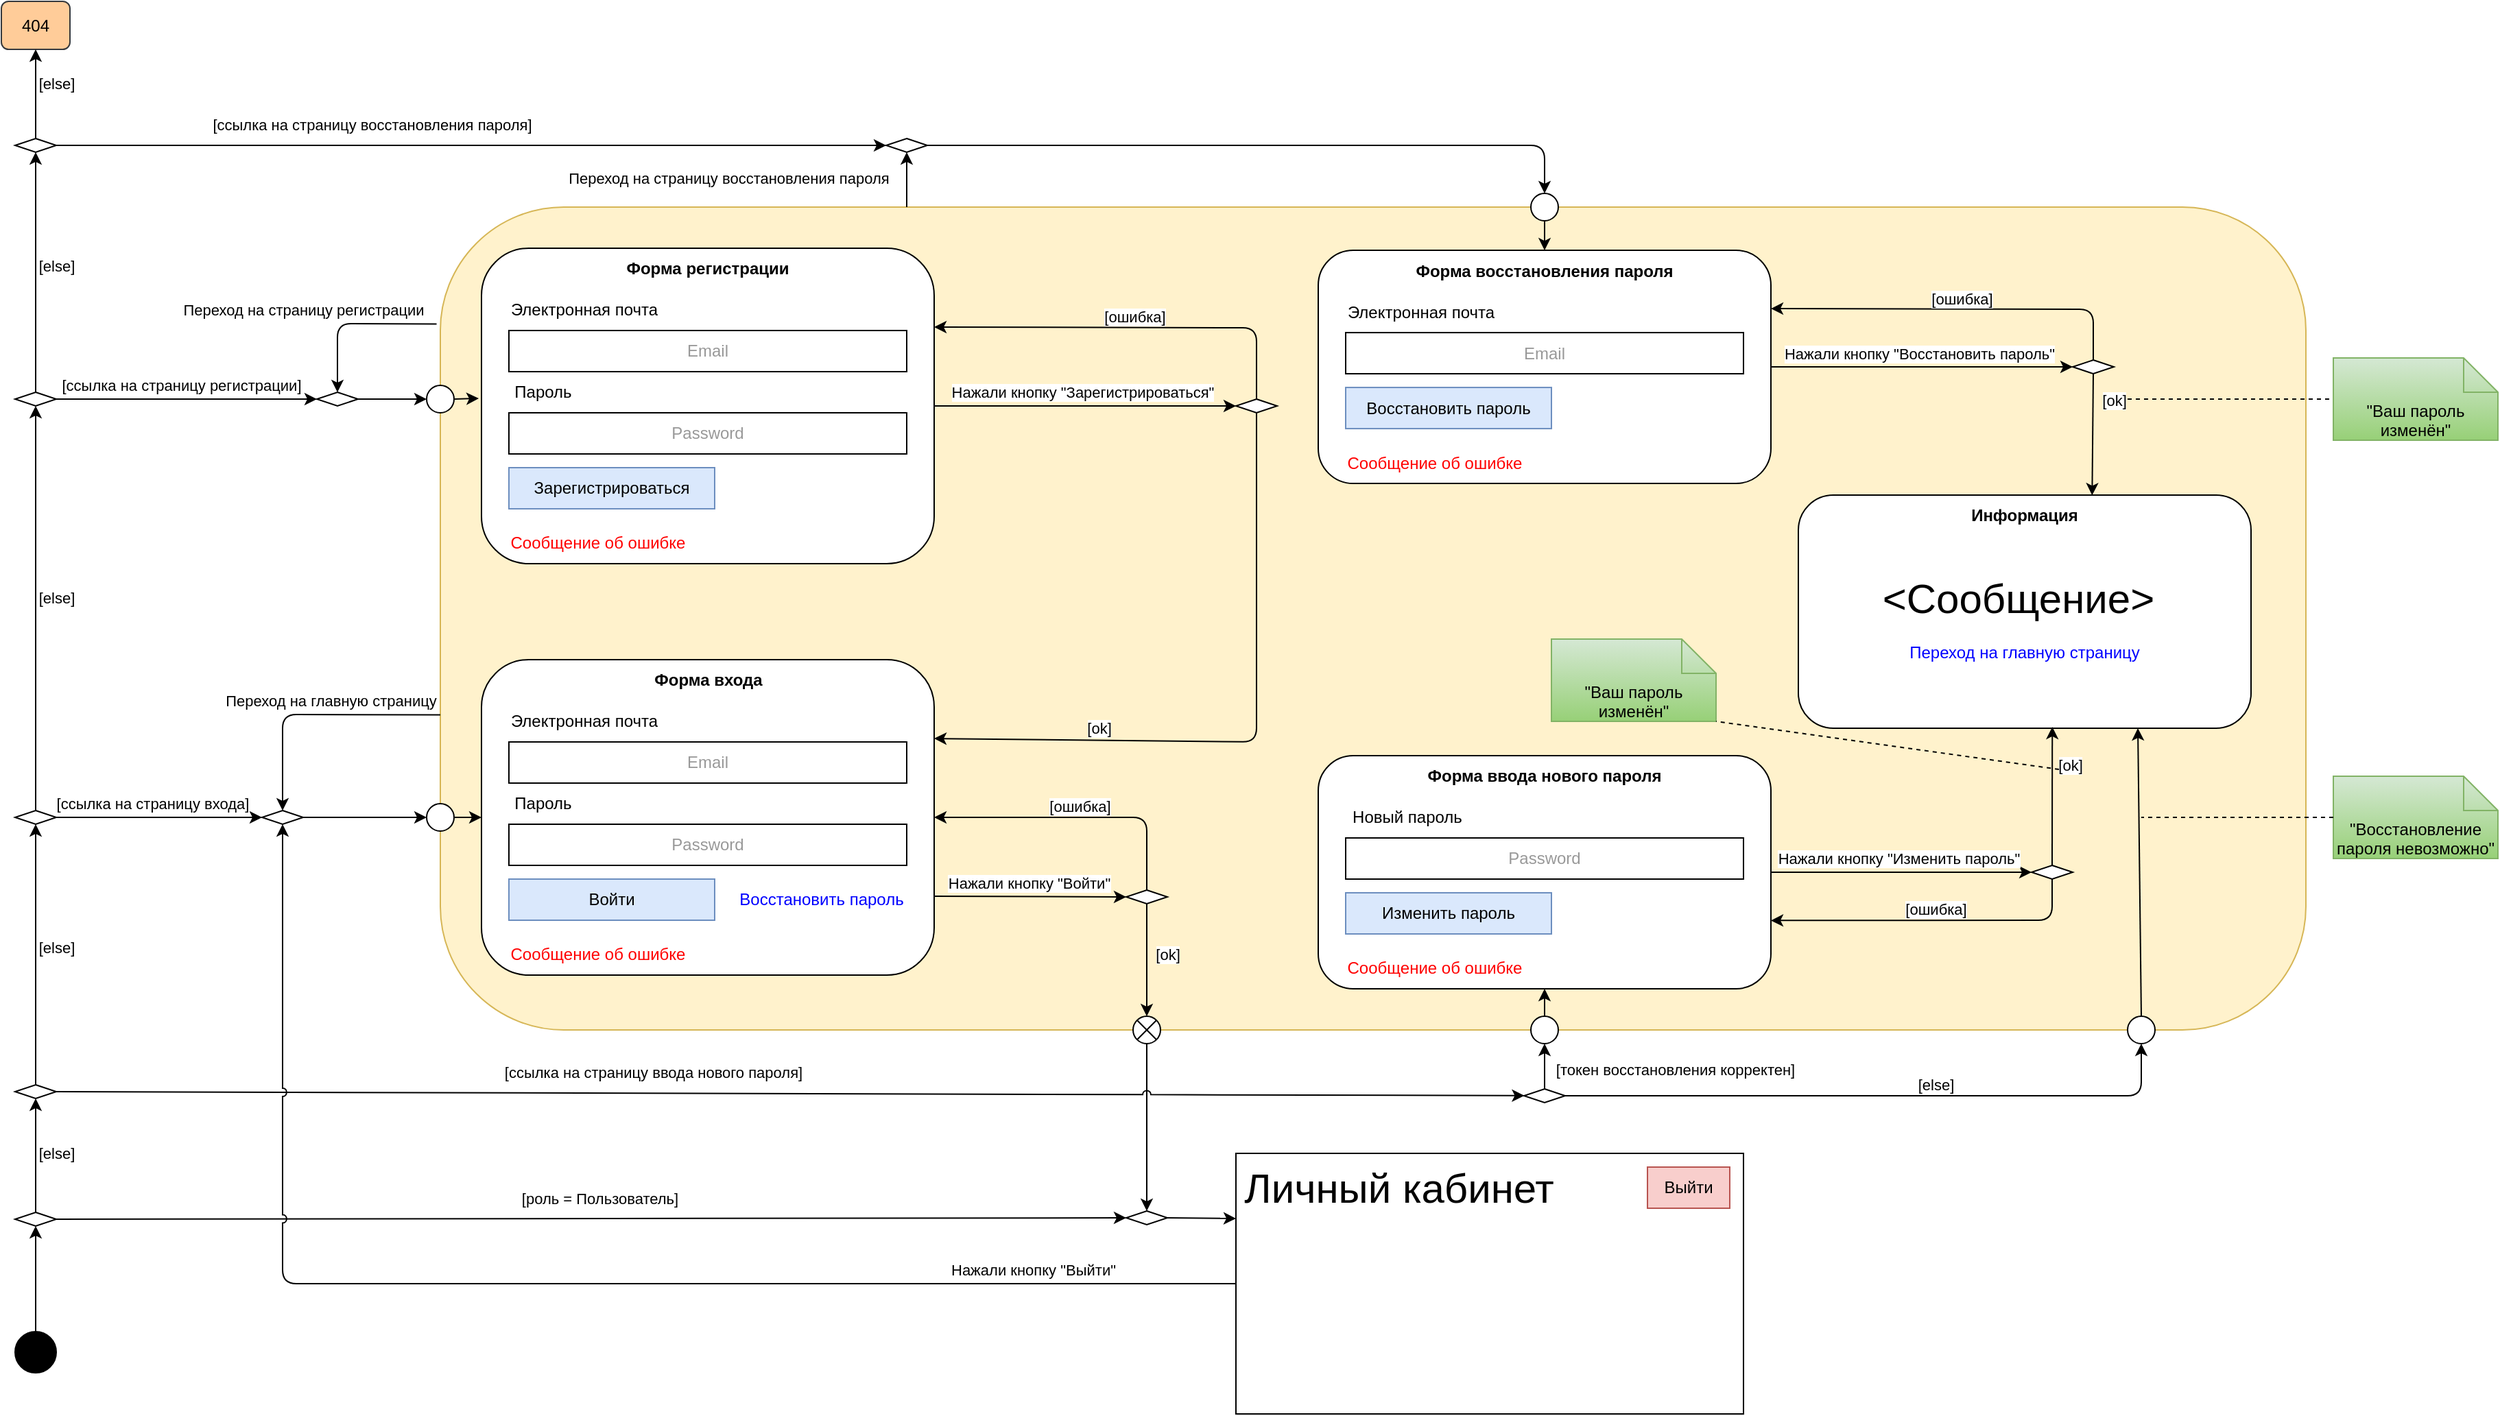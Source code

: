 <mxfile version="23.0.2" type="device">
  <diagram name="Страница — 1" id="lwFxoNZVOsWcV77fsAZV">
    <mxGraphModel dx="2112" dy="866" grid="1" gridSize="10" guides="1" tooltips="1" connect="1" arrows="1" fold="1" page="1" pageScale="1" pageWidth="827" pageHeight="1169" math="0" shadow="0">
      <root>
        <mxCell id="0" />
        <mxCell id="1" parent="0" />
        <mxCell id="IgeLQids6hlCfI4V9-Eq-91" value="" style="rounded=1;whiteSpace=wrap;html=1;fillColor=#fff2cc;strokeColor=#d6b656;" parent="1" vertex="1">
          <mxGeometry x="180" y="190" width="1360" height="600" as="geometry" />
        </mxCell>
        <mxCell id="IgeLQids6hlCfI4V9-Eq-2" value="" style="rounded=1;whiteSpace=wrap;html=1;" parent="1" vertex="1">
          <mxGeometry x="210" y="220" width="330" height="230" as="geometry" />
        </mxCell>
        <mxCell id="IgeLQids6hlCfI4V9-Eq-3" value="&lt;b&gt;Форма регистрации&lt;/b&gt;" style="text;html=1;strokeColor=none;fillColor=none;align=center;verticalAlign=middle;whiteSpace=wrap;rounded=0;" parent="1" vertex="1">
          <mxGeometry x="305" y="220" width="140" height="30" as="geometry" />
        </mxCell>
        <mxCell id="IgeLQids6hlCfI4V9-Eq-5" value="Электронная почта" style="text;html=1;strokeColor=none;fillColor=none;align=center;verticalAlign=middle;whiteSpace=wrap;rounded=0;" parent="1" vertex="1">
          <mxGeometry x="230" y="250" width="110" height="30" as="geometry" />
        </mxCell>
        <mxCell id="IgeLQids6hlCfI4V9-Eq-6" value="&lt;font color=&quot;#999999&quot;&gt;Email&lt;/font&gt;" style="rounded=0;whiteSpace=wrap;html=1;" parent="1" vertex="1">
          <mxGeometry x="230" y="280" width="290" height="30" as="geometry" />
        </mxCell>
        <mxCell id="IgeLQids6hlCfI4V9-Eq-7" value="Пароль" style="text;html=1;strokeColor=none;fillColor=none;align=center;verticalAlign=middle;whiteSpace=wrap;rounded=0;" parent="1" vertex="1">
          <mxGeometry x="230" y="310" width="50" height="30" as="geometry" />
        </mxCell>
        <mxCell id="IgeLQids6hlCfI4V9-Eq-8" value="&lt;font color=&quot;#999999&quot;&gt;Password&lt;/font&gt;" style="rounded=0;whiteSpace=wrap;html=1;" parent="1" vertex="1">
          <mxGeometry x="230" y="340" width="290" height="30" as="geometry" />
        </mxCell>
        <mxCell id="IgeLQids6hlCfI4V9-Eq-9" value="Зарегистрироваться" style="rounded=0;whiteSpace=wrap;html=1;fillColor=#dae8fc;strokeColor=#6c8ebf;" parent="1" vertex="1">
          <mxGeometry x="230" y="380" width="150" height="30" as="geometry" />
        </mxCell>
        <mxCell id="IgeLQids6hlCfI4V9-Eq-10" value="&lt;font color=&quot;#ff0000&quot;&gt;Сообщение об ошибке&lt;/font&gt;" style="text;html=1;strokeColor=none;fillColor=none;align=center;verticalAlign=middle;whiteSpace=wrap;rounded=0;" parent="1" vertex="1">
          <mxGeometry x="230" y="420" width="130" height="30" as="geometry" />
        </mxCell>
        <mxCell id="IgeLQids6hlCfI4V9-Eq-11" value="" style="rounded=1;whiteSpace=wrap;html=1;" parent="1" vertex="1">
          <mxGeometry x="820" y="221.53" width="330" height="170" as="geometry" />
        </mxCell>
        <mxCell id="IgeLQids6hlCfI4V9-Eq-12" value="&lt;b&gt;Форма восстановления пароля&lt;/b&gt;" style="text;html=1;strokeColor=none;fillColor=none;align=center;verticalAlign=middle;whiteSpace=wrap;rounded=0;" parent="1" vertex="1">
          <mxGeometry x="890" y="221.53" width="190" height="30" as="geometry" />
        </mxCell>
        <mxCell id="IgeLQids6hlCfI4V9-Eq-13" value="Электронная почта" style="text;html=1;strokeColor=none;fillColor=none;align=center;verticalAlign=middle;whiteSpace=wrap;rounded=0;" parent="1" vertex="1">
          <mxGeometry x="840" y="251.53" width="110" height="30" as="geometry" />
        </mxCell>
        <mxCell id="IgeLQids6hlCfI4V9-Eq-14" value="&lt;font color=&quot;#999999&quot;&gt;Email&lt;/font&gt;" style="rounded=0;whiteSpace=wrap;html=1;" parent="1" vertex="1">
          <mxGeometry x="840" y="281.53" width="290" height="30" as="geometry" />
        </mxCell>
        <mxCell id="IgeLQids6hlCfI4V9-Eq-17" value="Восстановить пароль" style="rounded=0;whiteSpace=wrap;html=1;fillColor=#dae8fc;strokeColor=#6c8ebf;" parent="1" vertex="1">
          <mxGeometry x="840" y="321.53" width="150" height="30" as="geometry" />
        </mxCell>
        <mxCell id="IgeLQids6hlCfI4V9-Eq-18" value="&lt;font color=&quot;#ff0000&quot;&gt;Сообщение об ошибке&lt;/font&gt;" style="text;html=1;strokeColor=none;fillColor=none;align=center;verticalAlign=middle;whiteSpace=wrap;rounded=0;" parent="1" vertex="1">
          <mxGeometry x="840" y="361.53" width="130" height="30" as="geometry" />
        </mxCell>
        <mxCell id="IgeLQids6hlCfI4V9-Eq-19" value="" style="rounded=1;whiteSpace=wrap;html=1;" parent="1" vertex="1">
          <mxGeometry x="1170" y="400" width="330" height="170" as="geometry" />
        </mxCell>
        <mxCell id="IgeLQids6hlCfI4V9-Eq-20" value="&lt;b&gt;Информация&lt;/b&gt;" style="text;html=1;strokeColor=none;fillColor=none;align=center;verticalAlign=middle;whiteSpace=wrap;rounded=0;" parent="1" vertex="1">
          <mxGeometry x="1240" y="400" width="190" height="30" as="geometry" />
        </mxCell>
        <mxCell id="IgeLQids6hlCfI4V9-Eq-24" value="&lt;font color=&quot;#0000ff&quot;&gt;Переход на главную страницу&lt;/font&gt;" style="text;html=1;strokeColor=none;fillColor=none;align=center;verticalAlign=middle;whiteSpace=wrap;rounded=0;" parent="1" vertex="1">
          <mxGeometry x="1248" y="500" width="174" height="30" as="geometry" />
        </mxCell>
        <mxCell id="IgeLQids6hlCfI4V9-Eq-25" value="&lt;font style=&quot;font-size: 30px;&quot;&gt;&amp;lt;Сообщение&amp;gt;&lt;br&gt;&lt;/font&gt;" style="text;html=1;strokeColor=none;fillColor=none;align=center;verticalAlign=middle;whiteSpace=wrap;rounded=0;" parent="1" vertex="1">
          <mxGeometry x="1218" y="460" width="225" height="30" as="geometry" />
        </mxCell>
        <mxCell id="IgeLQids6hlCfI4V9-Eq-26" value="" style="rounded=1;whiteSpace=wrap;html=1;" parent="1" vertex="1">
          <mxGeometry x="820" y="590" width="330" height="170" as="geometry" />
        </mxCell>
        <mxCell id="IgeLQids6hlCfI4V9-Eq-27" value="&lt;b&gt;Форма ввода нового пароля&lt;/b&gt;" style="text;html=1;strokeColor=none;fillColor=none;align=center;verticalAlign=middle;whiteSpace=wrap;rounded=0;" parent="1" vertex="1">
          <mxGeometry x="890" y="590" width="190" height="30" as="geometry" />
        </mxCell>
        <mxCell id="IgeLQids6hlCfI4V9-Eq-28" value="Новый пароль" style="text;html=1;strokeColor=none;fillColor=none;align=center;verticalAlign=middle;whiteSpace=wrap;rounded=0;" parent="1" vertex="1">
          <mxGeometry x="840" y="620" width="90" height="30" as="geometry" />
        </mxCell>
        <mxCell id="IgeLQids6hlCfI4V9-Eq-29" value="&lt;font color=&quot;#999999&quot;&gt;Password&lt;/font&gt;" style="rounded=0;whiteSpace=wrap;html=1;" parent="1" vertex="1">
          <mxGeometry x="840" y="650" width="290" height="30" as="geometry" />
        </mxCell>
        <mxCell id="IgeLQids6hlCfI4V9-Eq-30" value="Изменить пароль" style="rounded=0;whiteSpace=wrap;html=1;fillColor=#dae8fc;strokeColor=#6c8ebf;" parent="1" vertex="1">
          <mxGeometry x="840" y="690" width="150" height="30" as="geometry" />
        </mxCell>
        <mxCell id="IgeLQids6hlCfI4V9-Eq-31" value="&lt;font color=&quot;#ff0000&quot;&gt;Сообщение об ошибке&lt;/font&gt;" style="text;html=1;strokeColor=none;fillColor=none;align=center;verticalAlign=middle;whiteSpace=wrap;rounded=0;" parent="1" vertex="1">
          <mxGeometry x="840" y="730" width="130" height="30" as="geometry" />
        </mxCell>
        <mxCell id="IgeLQids6hlCfI4V9-Eq-38" value="" style="rounded=1;whiteSpace=wrap;html=1;" parent="1" vertex="1">
          <mxGeometry x="210" y="520" width="330" height="230" as="geometry" />
        </mxCell>
        <mxCell id="IgeLQids6hlCfI4V9-Eq-39" value="&lt;b&gt;Форма входа&lt;/b&gt;" style="text;html=1;strokeColor=none;fillColor=none;align=center;verticalAlign=middle;whiteSpace=wrap;rounded=0;" parent="1" vertex="1">
          <mxGeometry x="327.5" y="520" width="95" height="30" as="geometry" />
        </mxCell>
        <mxCell id="IgeLQids6hlCfI4V9-Eq-40" value="Электронная почта" style="text;html=1;strokeColor=none;fillColor=none;align=center;verticalAlign=middle;whiteSpace=wrap;rounded=0;" parent="1" vertex="1">
          <mxGeometry x="230" y="550" width="110" height="30" as="geometry" />
        </mxCell>
        <mxCell id="IgeLQids6hlCfI4V9-Eq-41" value="&lt;font color=&quot;#999999&quot;&gt;Email&lt;/font&gt;" style="rounded=0;whiteSpace=wrap;html=1;" parent="1" vertex="1">
          <mxGeometry x="230" y="580" width="290" height="30" as="geometry" />
        </mxCell>
        <mxCell id="IgeLQids6hlCfI4V9-Eq-42" value="Пароль" style="text;html=1;strokeColor=none;fillColor=none;align=center;verticalAlign=middle;whiteSpace=wrap;rounded=0;" parent="1" vertex="1">
          <mxGeometry x="230" y="610" width="50" height="30" as="geometry" />
        </mxCell>
        <mxCell id="IgeLQids6hlCfI4V9-Eq-43" value="&lt;font color=&quot;#999999&quot;&gt;Password&lt;/font&gt;" style="rounded=0;whiteSpace=wrap;html=1;" parent="1" vertex="1">
          <mxGeometry x="230" y="640" width="290" height="30" as="geometry" />
        </mxCell>
        <mxCell id="IgeLQids6hlCfI4V9-Eq-44" value="Войти" style="rounded=0;whiteSpace=wrap;html=1;fillColor=#dae8fc;strokeColor=#6c8ebf;" parent="1" vertex="1">
          <mxGeometry x="230" y="680" width="150" height="30" as="geometry" />
        </mxCell>
        <mxCell id="IgeLQids6hlCfI4V9-Eq-45" value="&lt;font color=&quot;#ff0000&quot;&gt;Сообщение об ошибке&lt;/font&gt;" style="text;html=1;strokeColor=none;fillColor=none;align=center;verticalAlign=middle;whiteSpace=wrap;rounded=0;" parent="1" vertex="1">
          <mxGeometry x="230" y="720" width="130" height="30" as="geometry" />
        </mxCell>
        <mxCell id="IgeLQids6hlCfI4V9-Eq-46" value="" style="rhombus;whiteSpace=wrap;html=1;" parent="1" vertex="1">
          <mxGeometry x="760" y="330" width="30" height="10" as="geometry" />
        </mxCell>
        <mxCell id="IgeLQids6hlCfI4V9-Eq-47" value="" style="endArrow=classic;html=1;rounded=1;exitX=1;exitY=0.5;exitDx=0;exitDy=0;entryX=0;entryY=0.5;entryDx=0;entryDy=0;curved=0;" parent="1" source="IgeLQids6hlCfI4V9-Eq-2" target="IgeLQids6hlCfI4V9-Eq-46" edge="1">
          <mxGeometry width="50" height="50" relative="1" as="geometry">
            <mxPoint x="660" y="335" as="sourcePoint" />
            <mxPoint x="660" y="380" as="targetPoint" />
          </mxGeometry>
        </mxCell>
        <mxCell id="IgeLQids6hlCfI4V9-Eq-48" value="Нажали кнопку &quot;Зарегистрироваться&quot;" style="edgeLabel;html=1;align=center;verticalAlign=middle;resizable=0;points=[];" parent="IgeLQids6hlCfI4V9-Eq-47" vertex="1" connectable="0">
          <mxGeometry x="-0.019" y="1" relative="1" as="geometry">
            <mxPoint y="-9" as="offset" />
          </mxGeometry>
        </mxCell>
        <mxCell id="IgeLQids6hlCfI4V9-Eq-50" value="" style="endArrow=classic;html=1;rounded=1;exitX=0.5;exitY=0;exitDx=0;exitDy=0;entryX=1;entryY=0.25;entryDx=0;entryDy=0;curved=0;" parent="1" source="IgeLQids6hlCfI4V9-Eq-46" target="IgeLQids6hlCfI4V9-Eq-2" edge="1">
          <mxGeometry width="50" height="50" relative="1" as="geometry">
            <mxPoint x="550" y="345" as="sourcePoint" />
            <mxPoint x="770" y="345" as="targetPoint" />
            <Array as="points">
              <mxPoint x="775" y="278" />
            </Array>
          </mxGeometry>
        </mxCell>
        <mxCell id="IgeLQids6hlCfI4V9-Eq-51" value="[ошибка]" style="edgeLabel;html=1;align=center;verticalAlign=middle;resizable=0;points=[];" parent="IgeLQids6hlCfI4V9-Eq-50" vertex="1" connectable="0">
          <mxGeometry x="-0.019" y="1" relative="1" as="geometry">
            <mxPoint y="-9" as="offset" />
          </mxGeometry>
        </mxCell>
        <mxCell id="IgeLQids6hlCfI4V9-Eq-54" value="" style="endArrow=classic;html=1;rounded=1;curved=0;exitX=0.5;exitY=1;exitDx=0;exitDy=0;entryX=1;entryY=0.25;entryDx=0;entryDy=0;" parent="1" source="IgeLQids6hlCfI4V9-Eq-46" target="IgeLQids6hlCfI4V9-Eq-38" edge="1">
          <mxGeometry width="50" height="50" relative="1" as="geometry">
            <mxPoint x="580" y="470" as="sourcePoint" />
            <mxPoint x="780" y="410" as="targetPoint" />
            <Array as="points">
              <mxPoint x="775" y="580" />
            </Array>
          </mxGeometry>
        </mxCell>
        <mxCell id="IgeLQids6hlCfI4V9-Eq-55" value="[ok]" style="edgeLabel;html=1;align=center;verticalAlign=middle;resizable=0;points=[];" parent="IgeLQids6hlCfI4V9-Eq-54" vertex="1" connectable="0">
          <mxGeometry x="-0.019" y="1" relative="1" as="geometry">
            <mxPoint x="-116" y="-3" as="offset" />
          </mxGeometry>
        </mxCell>
        <mxCell id="IgeLQids6hlCfI4V9-Eq-56" value="" style="rhombus;whiteSpace=wrap;html=1;" parent="1" vertex="1">
          <mxGeometry x="680" y="688" width="30" height="10" as="geometry" />
        </mxCell>
        <mxCell id="IgeLQids6hlCfI4V9-Eq-57" value="" style="endArrow=classic;html=1;rounded=1;exitX=1;exitY=0.75;exitDx=0;exitDy=0;entryX=0;entryY=0.5;entryDx=0;entryDy=0;curved=0;" parent="1" source="IgeLQids6hlCfI4V9-Eq-38" target="IgeLQids6hlCfI4V9-Eq-56" edge="1">
          <mxGeometry width="50" height="50" relative="1" as="geometry">
            <mxPoint x="540" y="685" as="sourcePoint" />
            <mxPoint x="660" y="730" as="targetPoint" />
          </mxGeometry>
        </mxCell>
        <mxCell id="IgeLQids6hlCfI4V9-Eq-58" value="Нажали кнопку &quot;Войти&quot;" style="edgeLabel;html=1;align=center;verticalAlign=middle;resizable=0;points=[];" parent="IgeLQids6hlCfI4V9-Eq-57" vertex="1" connectable="0">
          <mxGeometry x="-0.019" y="1" relative="1" as="geometry">
            <mxPoint y="-9" as="offset" />
          </mxGeometry>
        </mxCell>
        <mxCell id="IgeLQids6hlCfI4V9-Eq-72" value="" style="rhombus;whiteSpace=wrap;html=1;" parent="1" vertex="1">
          <mxGeometry x="1370" y="301.53" width="30" height="10" as="geometry" />
        </mxCell>
        <mxCell id="IgeLQids6hlCfI4V9-Eq-73" value="" style="endArrow=classic;html=1;rounded=1;entryX=0;entryY=0.5;entryDx=0;entryDy=0;curved=0;exitX=1;exitY=0.5;exitDx=0;exitDy=0;" parent="1" source="IgeLQids6hlCfI4V9-Eq-11" target="IgeLQids6hlCfI4V9-Eq-72" edge="1">
          <mxGeometry width="50" height="50" relative="1" as="geometry">
            <mxPoint x="1150" y="302.53" as="sourcePoint" />
            <mxPoint x="1270" y="347.53" as="targetPoint" />
          </mxGeometry>
        </mxCell>
        <mxCell id="IgeLQids6hlCfI4V9-Eq-74" value="Нажали кнопку &quot;Восстановить пароль&quot;" style="edgeLabel;html=1;align=center;verticalAlign=middle;resizable=0;points=[];" parent="IgeLQids6hlCfI4V9-Eq-73" vertex="1" connectable="0">
          <mxGeometry x="-0.019" y="1" relative="1" as="geometry">
            <mxPoint y="-9" as="offset" />
          </mxGeometry>
        </mxCell>
        <mxCell id="IgeLQids6hlCfI4V9-Eq-75" value="" style="endArrow=classic;html=1;rounded=1;exitX=0.5;exitY=0;exitDx=0;exitDy=0;entryX=1;entryY=0.25;entryDx=0;entryDy=0;curved=0;" parent="1" source="IgeLQids6hlCfI4V9-Eq-72" target="IgeLQids6hlCfI4V9-Eq-11" edge="1">
          <mxGeometry width="50" height="50" relative="1" as="geometry">
            <mxPoint x="1160" y="312.53" as="sourcePoint" />
            <mxPoint x="1150" y="245.53" as="targetPoint" />
            <Array as="points">
              <mxPoint x="1385" y="264.53" />
            </Array>
          </mxGeometry>
        </mxCell>
        <mxCell id="IgeLQids6hlCfI4V9-Eq-76" value="[ошибка]" style="edgeLabel;html=1;align=center;verticalAlign=middle;resizable=0;points=[];" parent="IgeLQids6hlCfI4V9-Eq-75" vertex="1" connectable="0">
          <mxGeometry x="-0.019" y="1" relative="1" as="geometry">
            <mxPoint y="-9" as="offset" />
          </mxGeometry>
        </mxCell>
        <mxCell id="IgeLQids6hlCfI4V9-Eq-77" value="" style="endArrow=classic;html=1;rounded=1;exitX=0.5;exitY=0;exitDx=0;exitDy=0;entryX=1;entryY=0.5;entryDx=0;entryDy=0;curved=0;" parent="1" source="IgeLQids6hlCfI4V9-Eq-56" target="IgeLQids6hlCfI4V9-Eq-38" edge="1">
          <mxGeometry width="50" height="50" relative="1" as="geometry">
            <mxPoint x="785" y="340" as="sourcePoint" />
            <mxPoint x="550" y="288" as="targetPoint" />
            <Array as="points">
              <mxPoint x="695" y="635" />
            </Array>
          </mxGeometry>
        </mxCell>
        <mxCell id="IgeLQids6hlCfI4V9-Eq-78" value="[ошибка]" style="edgeLabel;html=1;align=center;verticalAlign=middle;resizable=0;points=[];" parent="IgeLQids6hlCfI4V9-Eq-77" vertex="1" connectable="0">
          <mxGeometry x="-0.019" y="1" relative="1" as="geometry">
            <mxPoint y="-9" as="offset" />
          </mxGeometry>
        </mxCell>
        <mxCell id="IgeLQids6hlCfI4V9-Eq-79" value="" style="endArrow=classic;html=1;rounded=1;entryX=0.649;entryY=0.001;entryDx=0;entryDy=0;curved=0;exitX=0.5;exitY=1;exitDx=0;exitDy=0;entryPerimeter=0;" parent="1" source="IgeLQids6hlCfI4V9-Eq-72" target="IgeLQids6hlCfI4V9-Eq-19" edge="1">
          <mxGeometry width="50" height="50" relative="1" as="geometry">
            <mxPoint x="1160" y="316.53" as="sourcePoint" />
            <mxPoint x="1384.5" y="410" as="targetPoint" />
          </mxGeometry>
        </mxCell>
        <mxCell id="IgeLQids6hlCfI4V9-Eq-80" value="[ok]" style="edgeLabel;html=1;align=center;verticalAlign=middle;resizable=0;points=[];" parent="IgeLQids6hlCfI4V9-Eq-79" vertex="1" connectable="0">
          <mxGeometry x="-0.019" y="1" relative="1" as="geometry">
            <mxPoint x="14" y="-24" as="offset" />
          </mxGeometry>
        </mxCell>
        <mxCell id="IgeLQids6hlCfI4V9-Eq-83" value="" style="rhombus;whiteSpace=wrap;html=1;" parent="1" vertex="1">
          <mxGeometry x="1340" y="670" width="30" height="10" as="geometry" />
        </mxCell>
        <mxCell id="IgeLQids6hlCfI4V9-Eq-84" value="" style="endArrow=classic;html=1;rounded=1;entryX=0;entryY=0.5;entryDx=0;entryDy=0;curved=0;exitX=1;exitY=0.5;exitDx=0;exitDy=0;" parent="1" source="IgeLQids6hlCfI4V9-Eq-26" target="IgeLQids6hlCfI4V9-Eq-83" edge="1">
          <mxGeometry width="50" height="50" relative="1" as="geometry">
            <mxPoint x="1150" y="675" as="sourcePoint" />
            <mxPoint x="1270" y="716" as="targetPoint" />
          </mxGeometry>
        </mxCell>
        <mxCell id="IgeLQids6hlCfI4V9-Eq-85" value="Нажали кнопку &quot;Изменить пароль&quot;" style="edgeLabel;html=1;align=center;verticalAlign=middle;resizable=0;points=[];" parent="IgeLQids6hlCfI4V9-Eq-84" vertex="1" connectable="0">
          <mxGeometry x="-0.019" y="1" relative="1" as="geometry">
            <mxPoint y="-9" as="offset" />
          </mxGeometry>
        </mxCell>
        <mxCell id="IgeLQids6hlCfI4V9-Eq-87" value="" style="endArrow=classic;html=1;rounded=1;entryX=0.561;entryY=0.994;entryDx=0;entryDy=0;curved=0;exitX=0.5;exitY=0;exitDx=0;exitDy=0;entryPerimeter=0;" parent="1" source="IgeLQids6hlCfI4V9-Eq-83" target="IgeLQids6hlCfI4V9-Eq-19" edge="1">
          <mxGeometry width="50" height="50" relative="1" as="geometry">
            <mxPoint x="1395" y="310" as="sourcePoint" />
            <mxPoint x="1395" y="408" as="targetPoint" />
          </mxGeometry>
        </mxCell>
        <mxCell id="IgeLQids6hlCfI4V9-Eq-88" value="[ok]" style="edgeLabel;html=1;align=center;verticalAlign=middle;resizable=0;points=[];" parent="IgeLQids6hlCfI4V9-Eq-87" vertex="1" connectable="0">
          <mxGeometry x="-0.019" y="1" relative="1" as="geometry">
            <mxPoint x="14" y="-24" as="offset" />
          </mxGeometry>
        </mxCell>
        <mxCell id="IgeLQids6hlCfI4V9-Eq-89" value="" style="endArrow=classic;html=1;rounded=1;exitX=0.5;exitY=1;exitDx=0;exitDy=0;entryX=1;entryY=0.707;entryDx=0;entryDy=0;curved=0;entryPerimeter=0;" parent="1" source="IgeLQids6hlCfI4V9-Eq-83" target="IgeLQids6hlCfI4V9-Eq-26" edge="1">
          <mxGeometry width="50" height="50" relative="1" as="geometry">
            <mxPoint x="1365" y="787" as="sourcePoint" />
            <mxPoint x="1130" y="750" as="targetPoint" />
            <Array as="points">
              <mxPoint x="1355" y="710" />
            </Array>
          </mxGeometry>
        </mxCell>
        <mxCell id="IgeLQids6hlCfI4V9-Eq-90" value="[ошибка]" style="edgeLabel;html=1;align=center;verticalAlign=middle;resizable=0;points=[];" parent="IgeLQids6hlCfI4V9-Eq-89" vertex="1" connectable="0">
          <mxGeometry x="-0.019" y="1" relative="1" as="geometry">
            <mxPoint y="-9" as="offset" />
          </mxGeometry>
        </mxCell>
        <mxCell id="IgeLQids6hlCfI4V9-Eq-92" value="" style="rounded=0;whiteSpace=wrap;html=1;" parent="1" vertex="1">
          <mxGeometry x="760" y="880" width="370" height="190" as="geometry" />
        </mxCell>
        <mxCell id="IgeLQids6hlCfI4V9-Eq-94" value="&lt;font style=&quot;font-size: 30px;&quot;&gt;Личный кабинет&lt;br&gt;&lt;/font&gt;" style="text;html=1;strokeColor=none;fillColor=none;align=center;verticalAlign=middle;whiteSpace=wrap;rounded=0;" parent="1" vertex="1">
          <mxGeometry x="760" y="890" width="238" height="30" as="geometry" />
        </mxCell>
        <mxCell id="IgeLQids6hlCfI4V9-Eq-96" value="Выйти" style="rounded=0;whiteSpace=wrap;html=1;fillColor=#f8cecc;strokeColor=#b85450;" parent="1" vertex="1">
          <mxGeometry x="1060" y="890" width="60" height="30" as="geometry" />
        </mxCell>
        <mxCell id="IgeLQids6hlCfI4V9-Eq-97" value="" style="ellipse;whiteSpace=wrap;html=1;" parent="1" vertex="1">
          <mxGeometry x="170" y="320" width="20" height="20" as="geometry" />
        </mxCell>
        <mxCell id="IgeLQids6hlCfI4V9-Eq-98" value="" style="endArrow=classic;html=1;rounded=1;exitX=1;exitY=0.5;exitDx=0;exitDy=0;entryX=-0.006;entryY=0.476;entryDx=0;entryDy=0;curved=0;entryPerimeter=0;" parent="1" source="IgeLQids6hlCfI4V9-Eq-97" target="IgeLQids6hlCfI4V9-Eq-2" edge="1">
          <mxGeometry width="50" height="50" relative="1" as="geometry">
            <mxPoint x="550" y="703" as="sourcePoint" />
            <mxPoint x="690" y="703" as="targetPoint" />
          </mxGeometry>
        </mxCell>
        <mxCell id="IgeLQids6hlCfI4V9-Eq-100" value="" style="ellipse;whiteSpace=wrap;html=1;" parent="1" vertex="1">
          <mxGeometry x="170" y="625" width="20" height="20" as="geometry" />
        </mxCell>
        <mxCell id="IgeLQids6hlCfI4V9-Eq-101" value="" style="endArrow=classic;html=1;rounded=1;exitX=1;exitY=0.5;exitDx=0;exitDy=0;entryX=0;entryY=0.5;entryDx=0;entryDy=0;curved=0;" parent="1" source="IgeLQids6hlCfI4V9-Eq-100" target="IgeLQids6hlCfI4V9-Eq-38" edge="1">
          <mxGeometry width="50" height="50" relative="1" as="geometry">
            <mxPoint x="552" y="1013" as="sourcePoint" />
            <mxPoint x="210" y="639" as="targetPoint" />
          </mxGeometry>
        </mxCell>
        <mxCell id="IgeLQids6hlCfI4V9-Eq-102" value="" style="ellipse;whiteSpace=wrap;html=1;" parent="1" vertex="1">
          <mxGeometry x="975" y="780" width="20" height="20" as="geometry" />
        </mxCell>
        <mxCell id="IgeLQids6hlCfI4V9-Eq-103" value="" style="endArrow=classic;html=1;rounded=1;exitX=0.5;exitY=0;exitDx=0;exitDy=0;entryX=0.5;entryY=1;entryDx=0;entryDy=0;curved=0;" parent="1" source="IgeLQids6hlCfI4V9-Eq-102" target="IgeLQids6hlCfI4V9-Eq-26" edge="1">
          <mxGeometry width="50" height="50" relative="1" as="geometry">
            <mxPoint x="200" y="645" as="sourcePoint" />
            <mxPoint x="220" y="645" as="targetPoint" />
          </mxGeometry>
        </mxCell>
        <mxCell id="IgeLQids6hlCfI4V9-Eq-105" value="" style="ellipse;whiteSpace=wrap;html=1;" parent="1" vertex="1">
          <mxGeometry x="975" y="180" width="20" height="20" as="geometry" />
        </mxCell>
        <mxCell id="IgeLQids6hlCfI4V9-Eq-106" value="" style="endArrow=classic;html=1;rounded=1;exitX=0.5;exitY=1;exitDx=0;exitDy=0;curved=0;entryX=0.5;entryY=0;entryDx=0;entryDy=0;" parent="1" source="IgeLQids6hlCfI4V9-Eq-105" target="IgeLQids6hlCfI4V9-Eq-11" edge="1">
          <mxGeometry width="50" height="50" relative="1" as="geometry">
            <mxPoint x="995" y="790" as="sourcePoint" />
            <mxPoint x="995" y="770" as="targetPoint" />
          </mxGeometry>
        </mxCell>
        <mxCell id="IgeLQids6hlCfI4V9-Eq-107" value="" style="shape=sumEllipse;perimeter=ellipsePerimeter;html=1;backgroundOutline=1;" parent="1" vertex="1">
          <mxGeometry x="685" y="780" width="20" height="20" as="geometry" />
        </mxCell>
        <mxCell id="IgeLQids6hlCfI4V9-Eq-108" value="" style="endArrow=classic;html=1;rounded=1;entryX=0.5;entryY=0;entryDx=0;entryDy=0;curved=0;exitX=0.5;exitY=1;exitDx=0;exitDy=0;" parent="1" source="IgeLQids6hlCfI4V9-Eq-56" target="IgeLQids6hlCfI4V9-Eq-107" edge="1">
          <mxGeometry width="50" height="50" relative="1" as="geometry">
            <mxPoint x="1395" y="322" as="sourcePoint" />
            <mxPoint x="1394" y="410" as="targetPoint" />
          </mxGeometry>
        </mxCell>
        <mxCell id="IgeLQids6hlCfI4V9-Eq-109" value="[ok]" style="edgeLabel;html=1;align=center;verticalAlign=middle;resizable=0;points=[];" parent="IgeLQids6hlCfI4V9-Eq-108" vertex="1" connectable="0">
          <mxGeometry x="-0.019" y="1" relative="1" as="geometry">
            <mxPoint x="14" y="-3" as="offset" />
          </mxGeometry>
        </mxCell>
        <mxCell id="IgeLQids6hlCfI4V9-Eq-110" value="" style="rhombus;whiteSpace=wrap;html=1;" parent="1" vertex="1">
          <mxGeometry x="680" y="922" width="30" height="10" as="geometry" />
        </mxCell>
        <mxCell id="IgeLQids6hlCfI4V9-Eq-111" value="" style="endArrow=classic;html=1;rounded=1;exitX=1;exitY=0.5;exitDx=0;exitDy=0;entryX=0;entryY=0.25;entryDx=0;entryDy=0;curved=0;jumpStyle=arc;" parent="1" source="IgeLQids6hlCfI4V9-Eq-110" target="IgeLQids6hlCfI4V9-Eq-92" edge="1">
          <mxGeometry width="50" height="50" relative="1" as="geometry">
            <mxPoint x="995" y="790" as="sourcePoint" />
            <mxPoint x="995" y="770" as="targetPoint" />
          </mxGeometry>
        </mxCell>
        <mxCell id="IgeLQids6hlCfI4V9-Eq-112" value="" style="endArrow=classic;html=1;rounded=1;exitX=0.5;exitY=1;exitDx=0;exitDy=0;entryX=0.5;entryY=0;entryDx=0;entryDy=0;curved=0;jumpStyle=arc;" parent="1" source="IgeLQids6hlCfI4V9-Eq-107" target="IgeLQids6hlCfI4V9-Eq-110" edge="1">
          <mxGeometry width="50" height="50" relative="1" as="geometry">
            <mxPoint x="705" y="910" as="sourcePoint" />
            <mxPoint x="705" y="980" as="targetPoint" />
          </mxGeometry>
        </mxCell>
        <mxCell id="IgeLQids6hlCfI4V9-Eq-113" value="" style="ellipse;fillColor=strokeColor;html=1;" parent="1" vertex="1">
          <mxGeometry x="-130" y="1010" width="30" height="30" as="geometry" />
        </mxCell>
        <mxCell id="IgeLQids6hlCfI4V9-Eq-114" value="" style="rhombus;whiteSpace=wrap;html=1;" parent="1" vertex="1">
          <mxGeometry x="-130" y="923" width="30" height="10" as="geometry" />
        </mxCell>
        <mxCell id="IgeLQids6hlCfI4V9-Eq-115" value="" style="endArrow=classic;html=1;rounded=1;entryX=0.5;entryY=1;entryDx=0;entryDy=0;curved=0;jumpStyle=arc;" parent="1" source="IgeLQids6hlCfI4V9-Eq-113" target="IgeLQids6hlCfI4V9-Eq-114" edge="1">
          <mxGeometry width="50" height="50" relative="1" as="geometry">
            <mxPoint x="705" y="910" as="sourcePoint" />
            <mxPoint x="705" y="980" as="targetPoint" />
          </mxGeometry>
        </mxCell>
        <mxCell id="IgeLQids6hlCfI4V9-Eq-116" value="" style="endArrow=classic;html=1;rounded=1;exitX=1;exitY=0.5;exitDx=0;exitDy=0;entryX=0;entryY=0.5;entryDx=0;entryDy=0;curved=0;jumpStyle=arc;" parent="1" source="IgeLQids6hlCfI4V9-Eq-114" target="IgeLQids6hlCfI4V9-Eq-110" edge="1">
          <mxGeometry width="50" height="50" relative="1" as="geometry">
            <mxPoint x="-150" y="905" as="sourcePoint" />
            <mxPoint x="-120" y="905" as="targetPoint" />
          </mxGeometry>
        </mxCell>
        <mxCell id="IgeLQids6hlCfI4V9-Eq-117" value="[роль = Пользователь]" style="edgeLabel;html=1;align=center;verticalAlign=middle;resizable=0;points=[];" parent="IgeLQids6hlCfI4V9-Eq-116" vertex="1" connectable="0">
          <mxGeometry x="-0.44" y="3" relative="1" as="geometry">
            <mxPoint x="177" y="-12" as="offset" />
          </mxGeometry>
        </mxCell>
        <mxCell id="IgeLQids6hlCfI4V9-Eq-118" value="" style="rhombus;whiteSpace=wrap;html=1;" parent="1" vertex="1">
          <mxGeometry x="-130" y="830" width="30" height="10" as="geometry" />
        </mxCell>
        <mxCell id="IgeLQids6hlCfI4V9-Eq-119" value="" style="endArrow=classic;html=1;rounded=1;exitX=0.5;exitY=0;exitDx=0;exitDy=0;entryX=0.5;entryY=1;entryDx=0;entryDy=0;curved=0;jumpStyle=arc;" parent="1" source="IgeLQids6hlCfI4V9-Eq-114" target="IgeLQids6hlCfI4V9-Eq-118" edge="1">
          <mxGeometry width="50" height="50" relative="1" as="geometry">
            <mxPoint x="-150" y="905" as="sourcePoint" />
            <mxPoint x="-120" y="905" as="targetPoint" />
          </mxGeometry>
        </mxCell>
        <mxCell id="IgeLQids6hlCfI4V9-Eq-120" value="[else]" style="edgeLabel;html=1;align=center;verticalAlign=middle;resizable=0;points=[];" parent="IgeLQids6hlCfI4V9-Eq-119" vertex="1" connectable="0">
          <mxGeometry x="0.052" y="1" relative="1" as="geometry">
            <mxPoint x="16" as="offset" />
          </mxGeometry>
        </mxCell>
        <mxCell id="IgeLQids6hlCfI4V9-Eq-121" value="" style="endArrow=classic;html=1;rounded=1;exitX=1;exitY=0.5;exitDx=0;exitDy=0;curved=0;jumpStyle=arc;" parent="1" source="IgeLQids6hlCfI4V9-Eq-118" target="Hw_Np0mPRpR-K1o3CZ9B-1" edge="1">
          <mxGeometry width="50" height="50" relative="1" as="geometry">
            <mxPoint x="-200" y="832.5" as="sourcePoint" />
            <mxPoint x="910" y="832.5" as="targetPoint" />
            <Array as="points">
              <mxPoint x="885" y="837.5" />
            </Array>
          </mxGeometry>
        </mxCell>
        <mxCell id="IgeLQids6hlCfI4V9-Eq-122" value="[ссылка на страницу ввода нового пароля]" style="edgeLabel;html=1;align=center;verticalAlign=middle;resizable=0;points=[];" parent="IgeLQids6hlCfI4V9-Eq-121" vertex="1" connectable="0">
          <mxGeometry x="-0.44" y="3" relative="1" as="geometry">
            <mxPoint x="135" y="-12" as="offset" />
          </mxGeometry>
        </mxCell>
        <mxCell id="IgeLQids6hlCfI4V9-Eq-123" value="" style="rhombus;whiteSpace=wrap;html=1;" parent="1" vertex="1">
          <mxGeometry x="-130" y="630" width="30" height="10" as="geometry" />
        </mxCell>
        <mxCell id="IgeLQids6hlCfI4V9-Eq-124" value="" style="endArrow=classic;html=1;rounded=1;exitX=0.5;exitY=0;exitDx=0;exitDy=0;entryX=0.5;entryY=1;entryDx=0;entryDy=0;curved=0;jumpStyle=arc;" parent="1" source="IgeLQids6hlCfI4V9-Eq-118" target="IgeLQids6hlCfI4V9-Eq-123" edge="1">
          <mxGeometry width="50" height="50" relative="1" as="geometry">
            <mxPoint x="-115" y="820" as="sourcePoint" />
            <mxPoint x="-120" y="835" as="targetPoint" />
          </mxGeometry>
        </mxCell>
        <mxCell id="IgeLQids6hlCfI4V9-Eq-125" value="[else]" style="edgeLabel;html=1;align=center;verticalAlign=middle;resizable=0;points=[];" parent="IgeLQids6hlCfI4V9-Eq-124" vertex="1" connectable="0">
          <mxGeometry x="0.052" y="1" relative="1" as="geometry">
            <mxPoint x="16" as="offset" />
          </mxGeometry>
        </mxCell>
        <mxCell id="IgeLQids6hlCfI4V9-Eq-126" value="" style="endArrow=classic;html=1;rounded=1;exitX=1;exitY=0.5;exitDx=0;exitDy=0;entryX=0;entryY=0.5;entryDx=0;entryDy=0;curved=0;jumpStyle=arc;" parent="1" source="IgeLQids6hlCfI4V9-Eq-123" target="IgeLQids6hlCfI4V9-Eq-129" edge="1">
          <mxGeometry width="50" height="50" relative="1" as="geometry">
            <mxPoint x="-105" y="840" as="sourcePoint" />
            <mxPoint x="-105" y="780" as="targetPoint" />
          </mxGeometry>
        </mxCell>
        <mxCell id="IgeLQids6hlCfI4V9-Eq-127" value="[ссылка на страницу входа]" style="edgeLabel;html=1;align=center;verticalAlign=middle;resizable=0;points=[];" parent="IgeLQids6hlCfI4V9-Eq-126" vertex="1" connectable="0">
          <mxGeometry x="0.052" y="1" relative="1" as="geometry">
            <mxPoint x="-9" y="-9" as="offset" />
          </mxGeometry>
        </mxCell>
        <mxCell id="IgeLQids6hlCfI4V9-Eq-129" value="" style="rhombus;whiteSpace=wrap;html=1;" parent="1" vertex="1">
          <mxGeometry x="50" y="630" width="30" height="10" as="geometry" />
        </mxCell>
        <mxCell id="IgeLQids6hlCfI4V9-Eq-131" value="" style="endArrow=classic;html=1;rounded=1;exitX=1;exitY=0.5;exitDx=0;exitDy=0;entryX=0;entryY=0.5;entryDx=0;entryDy=0;curved=0;jumpStyle=arc;" parent="1" source="IgeLQids6hlCfI4V9-Eq-129" target="IgeLQids6hlCfI4V9-Eq-100" edge="1">
          <mxGeometry width="50" height="50" relative="1" as="geometry">
            <mxPoint x="705" y="910" as="sourcePoint" />
            <mxPoint x="705" y="980" as="targetPoint" />
          </mxGeometry>
        </mxCell>
        <mxCell id="IgeLQids6hlCfI4V9-Eq-132" value="" style="endArrow=classic;html=1;rounded=1;exitX=0;exitY=0.617;exitDx=0;exitDy=0;entryX=0.5;entryY=0;entryDx=0;entryDy=0;curved=0;jumpStyle=arc;exitPerimeter=0;" parent="1" source="IgeLQids6hlCfI4V9-Eq-91" target="IgeLQids6hlCfI4V9-Eq-129" edge="1">
          <mxGeometry width="50" height="50" relative="1" as="geometry">
            <mxPoint x="90" y="645" as="sourcePoint" />
            <mxPoint x="180" y="645" as="targetPoint" />
            <Array as="points">
              <mxPoint x="65" y="560" />
            </Array>
          </mxGeometry>
        </mxCell>
        <mxCell id="IgeLQids6hlCfI4V9-Eq-133" value="Переход на главную страницу" style="edgeLabel;html=1;align=center;verticalAlign=middle;resizable=0;points=[];" parent="IgeLQids6hlCfI4V9-Eq-132" vertex="1" connectable="0">
          <mxGeometry x="-0.046" y="-1" relative="1" as="geometry">
            <mxPoint x="8" y="-9" as="offset" />
          </mxGeometry>
        </mxCell>
        <mxCell id="IgeLQids6hlCfI4V9-Eq-134" value="" style="endArrow=classic;html=1;rounded=1;exitX=0;exitY=0.5;exitDx=0;exitDy=0;entryX=0.5;entryY=1;entryDx=0;entryDy=0;curved=0;jumpStyle=arc;" parent="1" source="IgeLQids6hlCfI4V9-Eq-92" target="IgeLQids6hlCfI4V9-Eq-129" edge="1">
          <mxGeometry width="50" height="50" relative="1" as="geometry">
            <mxPoint x="190" y="570" as="sourcePoint" />
            <mxPoint x="75" y="640" as="targetPoint" />
            <Array as="points">
              <mxPoint x="65" y="975" />
            </Array>
          </mxGeometry>
        </mxCell>
        <mxCell id="IgeLQids6hlCfI4V9-Eq-135" value="Нажали кнопку &quot;Выйти&quot;" style="edgeLabel;html=1;align=center;verticalAlign=middle;resizable=0;points=[];" parent="IgeLQids6hlCfI4V9-Eq-134" vertex="1" connectable="0">
          <mxGeometry x="-0.046" y="-1" relative="1" as="geometry">
            <mxPoint x="343" y="-9" as="offset" />
          </mxGeometry>
        </mxCell>
        <mxCell id="IgeLQids6hlCfI4V9-Eq-136" value="" style="rhombus;whiteSpace=wrap;html=1;" parent="1" vertex="1">
          <mxGeometry x="90" y="325" width="30" height="10" as="geometry" />
        </mxCell>
        <mxCell id="IgeLQids6hlCfI4V9-Eq-137" value="" style="endArrow=classic;html=1;rounded=1;exitX=1;exitY=0.5;exitDx=0;exitDy=0;entryX=0;entryY=0.5;entryDx=0;entryDy=0;curved=0;jumpStyle=arc;" parent="1" source="IgeLQids6hlCfI4V9-Eq-136" edge="1">
          <mxGeometry width="50" height="50" relative="1" as="geometry">
            <mxPoint x="705" y="605" as="sourcePoint" />
            <mxPoint x="170" y="330" as="targetPoint" />
          </mxGeometry>
        </mxCell>
        <mxCell id="IgeLQids6hlCfI4V9-Eq-138" value="" style="endArrow=classic;html=1;rounded=1;exitX=-0.002;exitY=0.142;exitDx=0;exitDy=0;entryX=0.5;entryY=0;entryDx=0;entryDy=0;curved=0;jumpStyle=arc;exitPerimeter=0;" parent="1" source="IgeLQids6hlCfI4V9-Eq-91" target="IgeLQids6hlCfI4V9-Eq-136" edge="1">
          <mxGeometry width="50" height="50" relative="1" as="geometry">
            <mxPoint x="180" y="255" as="sourcePoint" />
            <mxPoint x="180" y="340" as="targetPoint" />
            <Array as="points">
              <mxPoint x="105" y="275" />
            </Array>
          </mxGeometry>
        </mxCell>
        <mxCell id="IgeLQids6hlCfI4V9-Eq-139" value="Переход на страницу регистрации" style="edgeLabel;html=1;align=center;verticalAlign=middle;resizable=0;points=[];" parent="IgeLQids6hlCfI4V9-Eq-138" vertex="1" connectable="0">
          <mxGeometry x="-0.046" y="-1" relative="1" as="geometry">
            <mxPoint x="-39" y="-9" as="offset" />
          </mxGeometry>
        </mxCell>
        <mxCell id="IgeLQids6hlCfI4V9-Eq-140" value="" style="rhombus;whiteSpace=wrap;html=1;" parent="1" vertex="1">
          <mxGeometry x="-130" y="325" width="30" height="10" as="geometry" />
        </mxCell>
        <mxCell id="IgeLQids6hlCfI4V9-Eq-141" value="" style="endArrow=classic;html=1;rounded=1;exitX=0.5;exitY=0;exitDx=0;exitDy=0;entryX=0.5;entryY=1;entryDx=0;entryDy=0;curved=0;jumpStyle=arc;" parent="1" source="IgeLQids6hlCfI4V9-Eq-123" target="IgeLQids6hlCfI4V9-Eq-140" edge="1">
          <mxGeometry width="50" height="50" relative="1" as="geometry">
            <mxPoint x="-115" y="580" as="sourcePoint" />
            <mxPoint x="-120" y="585" as="targetPoint" />
          </mxGeometry>
        </mxCell>
        <mxCell id="IgeLQids6hlCfI4V9-Eq-142" value="[else]" style="edgeLabel;html=1;align=center;verticalAlign=middle;resizable=0;points=[];" parent="IgeLQids6hlCfI4V9-Eq-141" vertex="1" connectable="0">
          <mxGeometry x="0.052" y="1" relative="1" as="geometry">
            <mxPoint x="16" as="offset" />
          </mxGeometry>
        </mxCell>
        <mxCell id="IgeLQids6hlCfI4V9-Eq-143" value="" style="endArrow=classic;html=1;rounded=1;exitX=1;exitY=0.5;exitDx=0;exitDy=0;entryX=0;entryY=0.5;entryDx=0;entryDy=0;curved=0;jumpStyle=arc;" parent="1" source="IgeLQids6hlCfI4V9-Eq-140" target="IgeLQids6hlCfI4V9-Eq-136" edge="1">
          <mxGeometry width="50" height="50" relative="1" as="geometry">
            <mxPoint x="-90" y="645" as="sourcePoint" />
            <mxPoint x="60" y="645" as="targetPoint" />
          </mxGeometry>
        </mxCell>
        <mxCell id="IgeLQids6hlCfI4V9-Eq-144" value="[ссылка на страницу регистрации]" style="edgeLabel;html=1;align=center;verticalAlign=middle;resizable=0;points=[];" parent="IgeLQids6hlCfI4V9-Eq-143" vertex="1" connectable="0">
          <mxGeometry x="0.052" y="1" relative="1" as="geometry">
            <mxPoint x="-9" y="-9" as="offset" />
          </mxGeometry>
        </mxCell>
        <mxCell id="IgeLQids6hlCfI4V9-Eq-145" value="" style="rhombus;whiteSpace=wrap;html=1;" parent="1" vertex="1">
          <mxGeometry x="-130" y="140.0" width="30" height="10" as="geometry" />
        </mxCell>
        <mxCell id="IgeLQids6hlCfI4V9-Eq-146" value="" style="endArrow=classic;html=1;rounded=1;exitX=0.5;exitY=0;exitDx=0;exitDy=0;entryX=0.5;entryY=1;entryDx=0;entryDy=0;curved=0;jumpStyle=arc;" parent="1" source="IgeLQids6hlCfI4V9-Eq-140" target="IgeLQids6hlCfI4V9-Eq-145" edge="1">
          <mxGeometry width="50" height="50" relative="1" as="geometry">
            <mxPoint x="-115" y="301.53" as="sourcePoint" />
            <mxPoint x="-120" y="306.53" as="targetPoint" />
          </mxGeometry>
        </mxCell>
        <mxCell id="IgeLQids6hlCfI4V9-Eq-147" value="[else]" style="edgeLabel;html=1;align=center;verticalAlign=middle;resizable=0;points=[];" parent="IgeLQids6hlCfI4V9-Eq-146" vertex="1" connectable="0">
          <mxGeometry x="0.052" y="1" relative="1" as="geometry">
            <mxPoint x="16" as="offset" />
          </mxGeometry>
        </mxCell>
        <mxCell id="IgeLQids6hlCfI4V9-Eq-148" value="" style="endArrow=classic;html=1;rounded=1;exitX=0.25;exitY=0;exitDx=0;exitDy=0;curved=0;jumpStyle=arc;entryX=0.5;entryY=1;entryDx=0;entryDy=0;" parent="1" source="IgeLQids6hlCfI4V9-Eq-91" target="IgeLQids6hlCfI4V9-Eq-151" edge="1">
          <mxGeometry width="50" height="50" relative="1" as="geometry">
            <mxPoint x="705" y="311.53" as="sourcePoint" />
            <mxPoint x="860" y="120" as="targetPoint" />
          </mxGeometry>
        </mxCell>
        <mxCell id="IgeLQids6hlCfI4V9-Eq-149" value="Переход на страницу восстановления пароля" style="edgeLabel;html=1;align=center;verticalAlign=middle;resizable=0;points=[];" parent="IgeLQids6hlCfI4V9-Eq-148" vertex="1" connectable="0">
          <mxGeometry x="0.052" y="1" relative="1" as="geometry">
            <mxPoint x="-129" as="offset" />
          </mxGeometry>
        </mxCell>
        <mxCell id="IgeLQids6hlCfI4V9-Eq-151" value="" style="rhombus;whiteSpace=wrap;html=1;" parent="1" vertex="1">
          <mxGeometry x="505" y="140.0" width="30" height="10" as="geometry" />
        </mxCell>
        <mxCell id="IgeLQids6hlCfI4V9-Eq-152" value="" style="endArrow=classic;html=1;rounded=1;exitX=1;exitY=0.5;exitDx=0;exitDy=0;curved=0;jumpStyle=arc;entryX=0;entryY=0.5;entryDx=0;entryDy=0;" parent="1" source="IgeLQids6hlCfI4V9-Eq-145" target="IgeLQids6hlCfI4V9-Eq-151" edge="1">
          <mxGeometry width="50" height="50" relative="1" as="geometry">
            <mxPoint x="130" y="340" as="sourcePoint" />
            <mxPoint x="360" y="110" as="targetPoint" />
          </mxGeometry>
        </mxCell>
        <mxCell id="IgeLQids6hlCfI4V9-Eq-157" value="[ссылка на страницу восстановления пароля]" style="edgeLabel;html=1;align=center;verticalAlign=middle;resizable=0;points=[];" parent="IgeLQids6hlCfI4V9-Eq-152" vertex="1" connectable="0">
          <mxGeometry x="-0.635" y="1" relative="1" as="geometry">
            <mxPoint x="119" y="-14" as="offset" />
          </mxGeometry>
        </mxCell>
        <mxCell id="IgeLQids6hlCfI4V9-Eq-153" value="" style="endArrow=classic;html=1;rounded=1;exitX=1;exitY=0.5;exitDx=0;exitDy=0;curved=0;jumpStyle=arc;entryX=0.5;entryY=0;entryDx=0;entryDy=0;" parent="1" source="IgeLQids6hlCfI4V9-Eq-151" target="IgeLQids6hlCfI4V9-Eq-105" edge="1">
          <mxGeometry width="50" height="50" relative="1" as="geometry">
            <mxPoint x="-90" y="155" as="sourcePoint" />
            <mxPoint x="515" y="155" as="targetPoint" />
            <Array as="points">
              <mxPoint x="985" y="145" />
            </Array>
          </mxGeometry>
        </mxCell>
        <mxCell id="IgeLQids6hlCfI4V9-Eq-154" value="404" style="rounded=1;whiteSpace=wrap;html=1;fillColor=#ffcc99;strokeColor=#36393d;" parent="1" vertex="1">
          <mxGeometry x="-140" y="40" width="50" height="35" as="geometry" />
        </mxCell>
        <mxCell id="IgeLQids6hlCfI4V9-Eq-155" value="" style="endArrow=classic;html=1;rounded=1;exitX=0.5;exitY=0;exitDx=0;exitDy=0;entryX=0.5;entryY=1;entryDx=0;entryDy=0;curved=0;jumpStyle=arc;" parent="1" source="IgeLQids6hlCfI4V9-Eq-145" target="IgeLQids6hlCfI4V9-Eq-154" edge="1">
          <mxGeometry width="50" height="50" relative="1" as="geometry">
            <mxPoint x="-105" y="335" as="sourcePoint" />
            <mxPoint x="-105" y="160" as="targetPoint" />
          </mxGeometry>
        </mxCell>
        <mxCell id="IgeLQids6hlCfI4V9-Eq-156" value="[else]" style="edgeLabel;html=1;align=center;verticalAlign=middle;resizable=0;points=[];" parent="IgeLQids6hlCfI4V9-Eq-155" vertex="1" connectable="0">
          <mxGeometry x="0.052" y="1" relative="1" as="geometry">
            <mxPoint x="16" y="-6" as="offset" />
          </mxGeometry>
        </mxCell>
        <mxCell id="IgeLQids6hlCfI4V9-Eq-158" value="&quot;Ваш пароль изменён&quot;" style="shape=note2;boundedLbl=1;whiteSpace=wrap;html=1;size=25;verticalAlign=top;align=center;fillColor=#d5e8d4;gradientColor=#97d077;strokeColor=#82b366;" parent="1" vertex="1">
          <mxGeometry x="990" y="505" width="120" height="60" as="geometry" />
        </mxCell>
        <mxCell id="IgeLQids6hlCfI4V9-Eq-159" value="&quot;Ваш пароль изменён&quot;" style="shape=note2;boundedLbl=1;whiteSpace=wrap;html=1;size=25;verticalAlign=top;align=center;fillColor=#d5e8d4;gradientColor=#97d077;strokeColor=#82b366;" parent="1" vertex="1">
          <mxGeometry x="1560" y="300" width="120" height="60" as="geometry" />
        </mxCell>
        <mxCell id="IgeLQids6hlCfI4V9-Eq-160" value="" style="endArrow=none;dashed=1;html=1;rounded=0;entryX=1;entryY=1;entryDx=0;entryDy=0;entryPerimeter=0;" parent="1" target="IgeLQids6hlCfI4V9-Eq-158" edge="1">
          <mxGeometry width="50" height="50" relative="1" as="geometry">
            <mxPoint x="1360" y="600" as="sourcePoint" />
            <mxPoint x="1400" y="470" as="targetPoint" />
          </mxGeometry>
        </mxCell>
        <mxCell id="IgeLQids6hlCfI4V9-Eq-161" value="" style="endArrow=none;dashed=1;html=1;rounded=0;entryX=0;entryY=0.5;entryDx=0;entryDy=0;entryPerimeter=0;" parent="1" target="IgeLQids6hlCfI4V9-Eq-159" edge="1">
          <mxGeometry width="50" height="50" relative="1" as="geometry">
            <mxPoint x="1410" y="330" as="sourcePoint" />
            <mxPoint x="1570" y="595" as="targetPoint" />
          </mxGeometry>
        </mxCell>
        <mxCell id="IgeLQids6hlCfI4V9-Eq-162" value="&lt;font color=&quot;#0000ff&quot;&gt;Восстановить пароль&lt;/font&gt;" style="text;html=1;strokeColor=none;fillColor=none;align=center;verticalAlign=middle;whiteSpace=wrap;rounded=0;" parent="1" vertex="1">
          <mxGeometry x="396" y="680" width="124" height="30" as="geometry" />
        </mxCell>
        <mxCell id="Hw_Np0mPRpR-K1o3CZ9B-1" value="" style="rhombus;whiteSpace=wrap;html=1;" vertex="1" parent="1">
          <mxGeometry x="970" y="833" width="30" height="10" as="geometry" />
        </mxCell>
        <mxCell id="Hw_Np0mPRpR-K1o3CZ9B-4" value="" style="endArrow=classic;html=1;rounded=1;exitX=0.5;exitY=0;exitDx=0;exitDy=0;entryX=0.5;entryY=1;entryDx=0;entryDy=0;curved=0;jumpStyle=arc;" edge="1" parent="1" source="Hw_Np0mPRpR-K1o3CZ9B-1" target="IgeLQids6hlCfI4V9-Eq-102">
          <mxGeometry width="50" height="50" relative="1" as="geometry">
            <mxPoint x="705" y="810" as="sourcePoint" />
            <mxPoint x="705" y="900" as="targetPoint" />
          </mxGeometry>
        </mxCell>
        <mxCell id="Hw_Np0mPRpR-K1o3CZ9B-5" value="[токен восстановления корректен]" style="edgeLabel;html=1;align=center;verticalAlign=middle;resizable=0;points=[];" vertex="1" connectable="0" parent="Hw_Np0mPRpR-K1o3CZ9B-4">
          <mxGeometry x="-0.126" y="-1" relative="1" as="geometry">
            <mxPoint x="94" as="offset" />
          </mxGeometry>
        </mxCell>
        <mxCell id="Hw_Np0mPRpR-K1o3CZ9B-6" value="" style="endArrow=classic;html=1;rounded=1;exitX=1;exitY=0.5;exitDx=0;exitDy=0;curved=0;jumpStyle=arc;entryX=0.5;entryY=1;entryDx=0;entryDy=0;" edge="1" parent="1" source="Hw_Np0mPRpR-K1o3CZ9B-1" target="Hw_Np0mPRpR-K1o3CZ9B-8">
          <mxGeometry width="50" height="50" relative="1" as="geometry">
            <mxPoint x="995" y="843" as="sourcePoint" />
            <mxPoint x="1410" y="800" as="targetPoint" />
            <Array as="points">
              <mxPoint x="1420" y="838" />
            </Array>
          </mxGeometry>
        </mxCell>
        <mxCell id="Hw_Np0mPRpR-K1o3CZ9B-7" value="[else]" style="edgeLabel;html=1;align=center;verticalAlign=middle;resizable=0;points=[];" vertex="1" connectable="0" parent="Hw_Np0mPRpR-K1o3CZ9B-6">
          <mxGeometry x="-0.126" y="-1" relative="1" as="geometry">
            <mxPoint x="70" y="-9" as="offset" />
          </mxGeometry>
        </mxCell>
        <mxCell id="Hw_Np0mPRpR-K1o3CZ9B-8" value="" style="ellipse;whiteSpace=wrap;html=1;" vertex="1" parent="1">
          <mxGeometry x="1410" y="780" width="20" height="20" as="geometry" />
        </mxCell>
        <mxCell id="Hw_Np0mPRpR-K1o3CZ9B-9" value="" style="endArrow=classic;html=1;rounded=1;exitX=0.5;exitY=0;exitDx=0;exitDy=0;entryX=0.75;entryY=1;entryDx=0;entryDy=0;curved=0;" edge="1" parent="1" source="Hw_Np0mPRpR-K1o3CZ9B-8" target="IgeLQids6hlCfI4V9-Eq-19">
          <mxGeometry width="50" height="50" relative="1" as="geometry">
            <mxPoint x="995" y="790" as="sourcePoint" />
            <mxPoint x="995" y="770" as="targetPoint" />
          </mxGeometry>
        </mxCell>
        <mxCell id="Hw_Np0mPRpR-K1o3CZ9B-10" value="&quot;Восстановление пароля невозможно&quot;" style="shape=note2;boundedLbl=1;whiteSpace=wrap;html=1;size=25;verticalAlign=top;align=center;fillColor=#d5e8d4;gradientColor=#97d077;strokeColor=#82b366;" vertex="1" parent="1">
          <mxGeometry x="1560" y="605" width="120" height="60" as="geometry" />
        </mxCell>
        <mxCell id="Hw_Np0mPRpR-K1o3CZ9B-11" value="" style="endArrow=none;dashed=1;html=1;rounded=0;exitX=0;exitY=0.5;exitDx=0;exitDy=0;exitPerimeter=0;" edge="1" parent="1" source="Hw_Np0mPRpR-K1o3CZ9B-10">
          <mxGeometry width="50" height="50" relative="1" as="geometry">
            <mxPoint x="1370" y="610" as="sourcePoint" />
            <mxPoint x="1420" y="635" as="targetPoint" />
          </mxGeometry>
        </mxCell>
      </root>
    </mxGraphModel>
  </diagram>
</mxfile>
